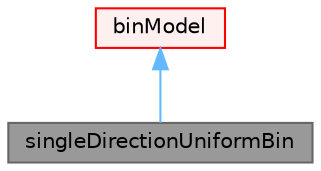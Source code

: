 digraph "singleDirectionUniformBin"
{
 // LATEX_PDF_SIZE
  bgcolor="transparent";
  edge [fontname=Helvetica,fontsize=10,labelfontname=Helvetica,labelfontsize=10];
  node [fontname=Helvetica,fontsize=10,shape=box,height=0.2,width=0.4];
  Node1 [id="Node000001",label="singleDirectionUniformBin",height=0.2,width=0.4,color="gray40", fillcolor="grey60", style="filled", fontcolor="black",tooltip="Calculates binned data in a specified direction."];
  Node2 -> Node1 [id="edge1_Node000001_Node000002",dir="back",color="steelblue1",style="solid",tooltip=" "];
  Node2 [id="Node000002",label="binModel",height=0.2,width=0.4,color="red", fillcolor="#FFF0F0", style="filled",URL="$classFoam_1_1binModel.html",tooltip="Base class for bin models to handle general bin characteristics."];
}
